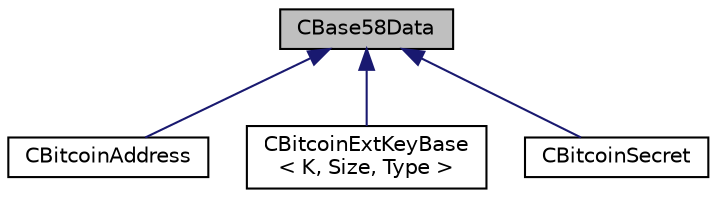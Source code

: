 digraph "CBase58Data"
{
 // LATEX_PDF_SIZE
  edge [fontname="Helvetica",fontsize="10",labelfontname="Helvetica",labelfontsize="10"];
  node [fontname="Helvetica",fontsize="10",shape=record];
  Node0 [label="CBase58Data",height=0.2,width=0.4,color="black", fillcolor="grey75", style="filled", fontcolor="black",tooltip=" "];
  Node0 -> Node1 [dir="back",color="midnightblue",fontsize="10",style="solid",fontname="Helvetica"];
  Node1 [label="CBitcoinAddress",height=0.2,width=0.4,color="black", fillcolor="white", style="filled",URL="$class_c_bitcoin_address.html",tooltip=" "];
  Node0 -> Node2 [dir="back",color="midnightblue",fontsize="10",style="solid",fontname="Helvetica"];
  Node2 [label="CBitcoinExtKeyBase\l\< K, Size, Type \>",height=0.2,width=0.4,color="black", fillcolor="white", style="filled",URL="$class_c_bitcoin_ext_key_base.html",tooltip=" "];
  Node0 -> Node3 [dir="back",color="midnightblue",fontsize="10",style="solid",fontname="Helvetica"];
  Node3 [label="CBitcoinSecret",height=0.2,width=0.4,color="black", fillcolor="white", style="filled",URL="$class_c_bitcoin_secret.html",tooltip=" "];
}
